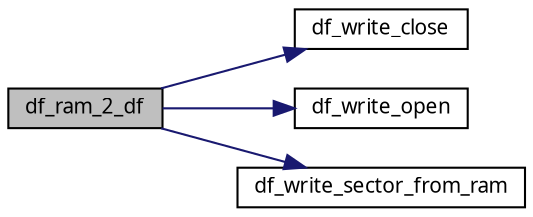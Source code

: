 digraph G
{
  edge [fontname="FreeSans.ttf",fontsize=10,labelfontname="FreeSans.ttf",labelfontsize=10];
  node [fontname="FreeSans.ttf",fontsize=10,shape=record];
  rankdir=LR;
  Node1 [label="df_ram_2_df",height=0.2,width=0.4,color="black", fillcolor="grey75", style="filled" fontcolor="black"];
  Node1 -> Node2 [color="midnightblue",fontsize=10,style="solid",fontname="FreeSans.ttf"];
  Node2 [label="df_write_close",height=0.2,width=0.4,color="black", fillcolor="white", style="filled",URL="$a00045.html#0ab831b820f2a30a2e273a7e7e820252",tooltip="This function fills the end of the logical sector (512B) and launch page programming..."];
  Node1 -> Node3 [color="midnightblue",fontsize=10,style="solid",fontname="FreeSans.ttf"];
  Node3 [label="df_write_open",height=0.2,width=0.4,color="black", fillcolor="white", style="filled",URL="$a00045.html#ff167c7f03438afd57e148a2d12ade41",tooltip="This function opens a DF memory in write mode at a given sector address."];
  Node1 -> Node4 [color="midnightblue",fontsize=10,style="solid",fontname="FreeSans.ttf"];
  Node4 [label="df_write_sector_from_ram",height=0.2,width=0.4,color="black", fillcolor="white", style="filled",URL="$a00045.html#459f780ad78b2d33e5f434af1f89a24e",tooltip="This function write one DF sector from a ram buffer."];
}
